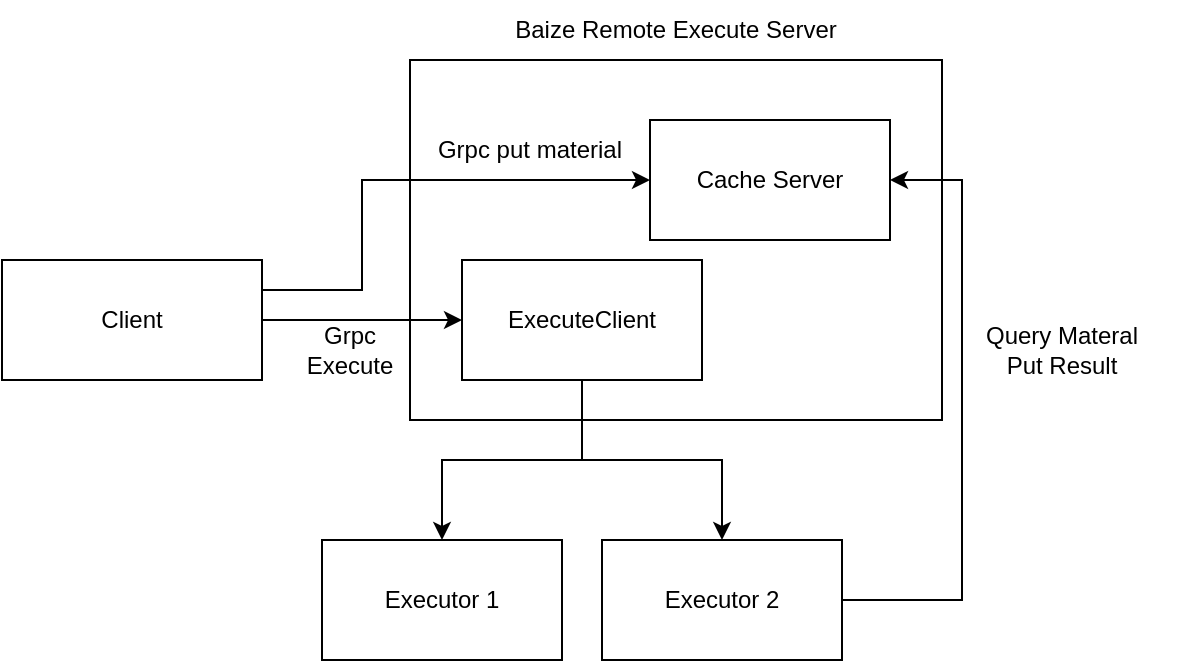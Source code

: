 <mxfile version="20.5.3" type="device"><diagram id="qYahTFt5qMHp0bNBPbhj" name="第 1 页"><mxGraphModel dx="1806" dy="1146" grid="1" gridSize="10" guides="1" tooltips="1" connect="1" arrows="1" fold="1" page="1" pageScale="1" pageWidth="827" pageHeight="1169" math="0" shadow="0"><root><mxCell id="0"/><mxCell id="1" parent="0"/><mxCell id="XXO1_F6r6JXYg2GQHOTh-2" value="" style="rounded=0;whiteSpace=wrap;html=1;" vertex="1" parent="1"><mxGeometry x="294" y="260" width="266" height="180" as="geometry"/></mxCell><mxCell id="XXO1_F6r6JXYg2GQHOTh-8" style="edgeStyle=orthogonalEdgeStyle;rounded=0;orthogonalLoop=1;jettySize=auto;html=1;exitX=1;exitY=0.5;exitDx=0;exitDy=0;entryX=0;entryY=0.5;entryDx=0;entryDy=0;" edge="1" parent="1" source="XXO1_F6r6JXYg2GQHOTh-1" target="XXO1_F6r6JXYg2GQHOTh-5"><mxGeometry relative="1" as="geometry"/></mxCell><mxCell id="XXO1_F6r6JXYg2GQHOTh-14" style="edgeStyle=orthogonalEdgeStyle;rounded=0;orthogonalLoop=1;jettySize=auto;html=1;exitX=1;exitY=0.25;exitDx=0;exitDy=0;entryX=0;entryY=0.5;entryDx=0;entryDy=0;" edge="1" parent="1" source="XXO1_F6r6JXYg2GQHOTh-1" target="XXO1_F6r6JXYg2GQHOTh-4"><mxGeometry relative="1" as="geometry"><Array as="points"><mxPoint x="270" y="375"/><mxPoint x="270" y="320"/></Array></mxGeometry></mxCell><mxCell id="XXO1_F6r6JXYg2GQHOTh-1" value="Client" style="rounded=0;whiteSpace=wrap;html=1;" vertex="1" parent="1"><mxGeometry x="90" y="360" width="130" height="60" as="geometry"/></mxCell><mxCell id="XXO1_F6r6JXYg2GQHOTh-3" value="Baize Remote Execute Server" style="text;html=1;strokeColor=none;fillColor=none;align=center;verticalAlign=middle;whiteSpace=wrap;rounded=0;" vertex="1" parent="1"><mxGeometry x="302" y="230" width="250" height="30" as="geometry"/></mxCell><mxCell id="XXO1_F6r6JXYg2GQHOTh-4" value="Cache Server" style="rounded=0;whiteSpace=wrap;html=1;" vertex="1" parent="1"><mxGeometry x="414" y="290" width="120" height="60" as="geometry"/></mxCell><mxCell id="XXO1_F6r6JXYg2GQHOTh-12" style="edgeStyle=orthogonalEdgeStyle;rounded=0;orthogonalLoop=1;jettySize=auto;html=1;exitX=0.5;exitY=1;exitDx=0;exitDy=0;entryX=0.5;entryY=0;entryDx=0;entryDy=0;" edge="1" parent="1" source="XXO1_F6r6JXYg2GQHOTh-5" target="XXO1_F6r6JXYg2GQHOTh-10"><mxGeometry relative="1" as="geometry"/></mxCell><mxCell id="XXO1_F6r6JXYg2GQHOTh-13" style="edgeStyle=orthogonalEdgeStyle;rounded=0;orthogonalLoop=1;jettySize=auto;html=1;exitX=0.5;exitY=1;exitDx=0;exitDy=0;" edge="1" parent="1" source="XXO1_F6r6JXYg2GQHOTh-5" target="XXO1_F6r6JXYg2GQHOTh-11"><mxGeometry relative="1" as="geometry"/></mxCell><mxCell id="XXO1_F6r6JXYg2GQHOTh-5" value="ExecuteClient" style="rounded=0;whiteSpace=wrap;html=1;" vertex="1" parent="1"><mxGeometry x="320" y="360" width="120" height="60" as="geometry"/></mxCell><mxCell id="XXO1_F6r6JXYg2GQHOTh-7" value="Grpc&lt;br&gt;Execute" style="text;html=1;strokeColor=none;fillColor=none;align=center;verticalAlign=middle;whiteSpace=wrap;rounded=0;" vertex="1" parent="1"><mxGeometry x="234" y="390" width="60" height="30" as="geometry"/></mxCell><mxCell id="XXO1_F6r6JXYg2GQHOTh-10" value="Executor 1" style="rounded=0;whiteSpace=wrap;html=1;" vertex="1" parent="1"><mxGeometry x="250" y="500" width="120" height="60" as="geometry"/></mxCell><mxCell id="XXO1_F6r6JXYg2GQHOTh-16" style="edgeStyle=orthogonalEdgeStyle;rounded=0;orthogonalLoop=1;jettySize=auto;html=1;entryX=1;entryY=0.5;entryDx=0;entryDy=0;" edge="1" parent="1" source="XXO1_F6r6JXYg2GQHOTh-11" target="XXO1_F6r6JXYg2GQHOTh-4"><mxGeometry relative="1" as="geometry"><Array as="points"><mxPoint x="570" y="530"/><mxPoint x="570" y="320"/></Array></mxGeometry></mxCell><mxCell id="XXO1_F6r6JXYg2GQHOTh-11" value="Executor 2" style="rounded=0;whiteSpace=wrap;html=1;" vertex="1" parent="1"><mxGeometry x="390" y="500" width="120" height="60" as="geometry"/></mxCell><mxCell id="XXO1_F6r6JXYg2GQHOTh-15" value="Grpc put material" style="text;html=1;strokeColor=none;fillColor=none;align=center;verticalAlign=middle;whiteSpace=wrap;rounded=0;" vertex="1" parent="1"><mxGeometry x="294" y="290" width="120" height="30" as="geometry"/></mxCell><mxCell id="XXO1_F6r6JXYg2GQHOTh-17" value="Query Materal&lt;br&gt;Put Result" style="text;html=1;strokeColor=none;fillColor=none;align=center;verticalAlign=middle;whiteSpace=wrap;rounded=0;" vertex="1" parent="1"><mxGeometry x="560" y="390" width="120" height="30" as="geometry"/></mxCell></root></mxGraphModel></diagram></mxfile>